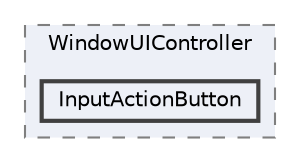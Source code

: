 digraph "202_Lobby_UI/Window/WindowUIController/InputActionButton"
{
 // LATEX_PDF_SIZE
  bgcolor="transparent";
  edge [fontname=Helvetica,fontsize=10,labelfontname=Helvetica,labelfontsize=10];
  node [fontname=Helvetica,fontsize=10,shape=box,height=0.2,width=0.4];
  compound=true
  subgraph clusterdir_b1a0d69924f285733c8880696e53228b {
    graph [ bgcolor="#edf0f7", pencolor="grey50", label="WindowUIController", fontname=Helvetica,fontsize=10 style="filled,dashed", URL="dir_b1a0d69924f285733c8880696e53228b.html",tooltip=""]
  dir_c7ed3c5782239927154ec2c9b2995b6f [label="InputActionButton", fillcolor="#edf0f7", color="grey25", style="filled,bold", URL="dir_c7ed3c5782239927154ec2c9b2995b6f.html",tooltip=""];
  }
}
